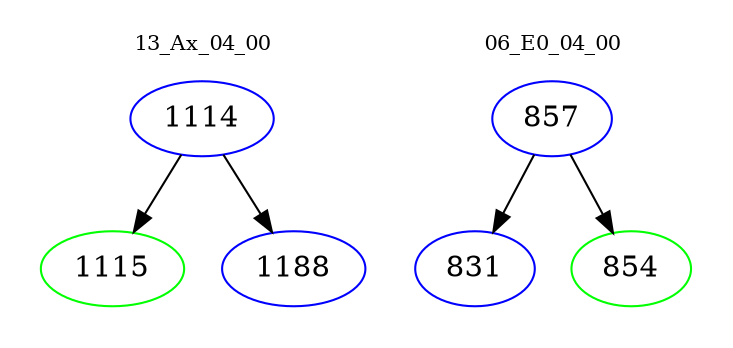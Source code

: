 digraph{
subgraph cluster_0 {
color = white
label = "13_Ax_04_00";
fontsize=10;
T0_1114 [label="1114", color="blue"]
T0_1114 -> T0_1115 [color="black"]
T0_1115 [label="1115", color="green"]
T0_1114 -> T0_1188 [color="black"]
T0_1188 [label="1188", color="blue"]
}
subgraph cluster_1 {
color = white
label = "06_E0_04_00";
fontsize=10;
T1_857 [label="857", color="blue"]
T1_857 -> T1_831 [color="black"]
T1_831 [label="831", color="blue"]
T1_857 -> T1_854 [color="black"]
T1_854 [label="854", color="green"]
}
}

